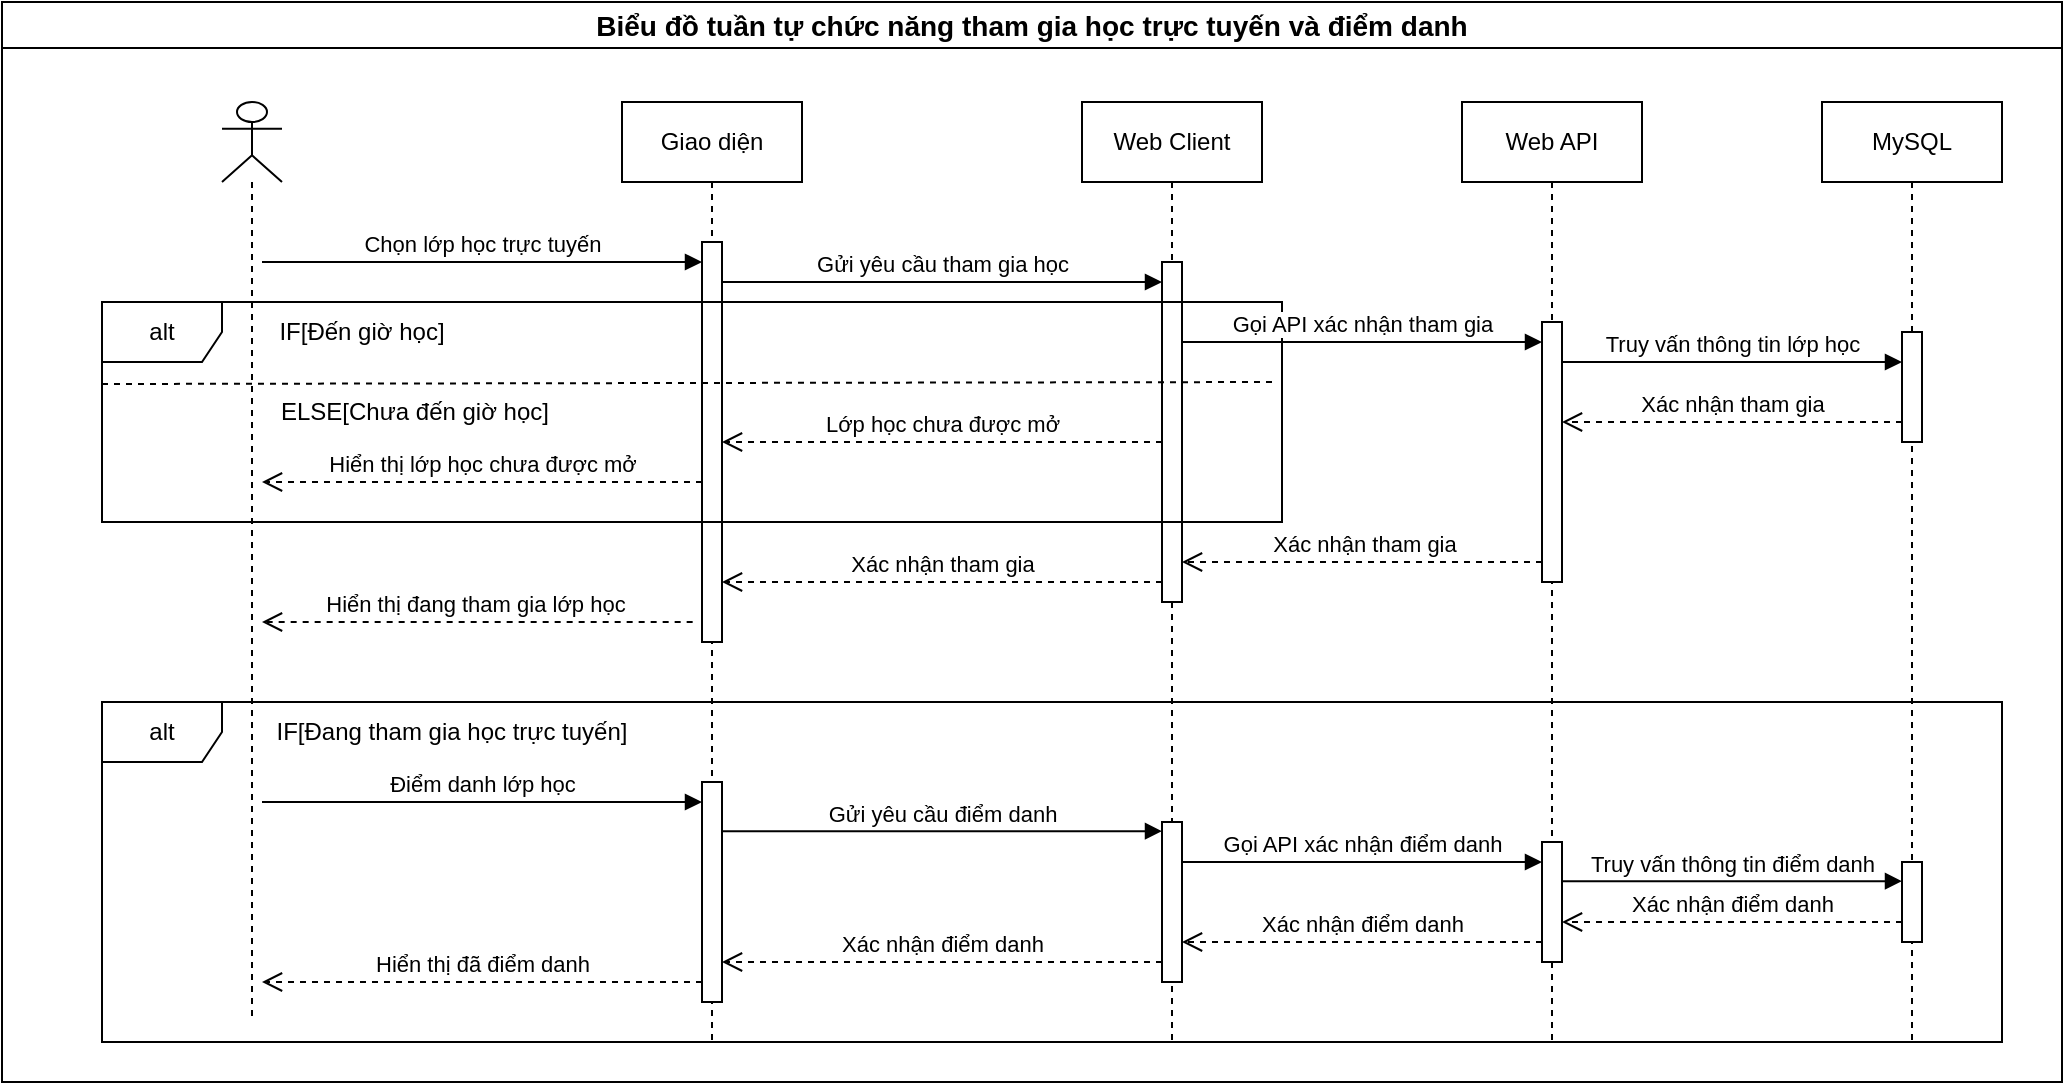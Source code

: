 <mxfile version="27.0.5">
  <diagram name="Page-1" id="NlkOOdvJPG90Fjqbx43h">
    <mxGraphModel dx="1418" dy="798" grid="1" gridSize="10" guides="1" tooltips="1" connect="1" arrows="1" fold="1" page="1" pageScale="1" pageWidth="850" pageHeight="1100" math="0" shadow="0">
      <root>
        <mxCell id="0" />
        <mxCell id="1" parent="0" />
        <mxCell id="u-TCg4TcN6hPaezil_v8-1" value="Biểu đồ tuần tự chức năng tham gia học trực tuyến và điểm danh" style="swimlane;whiteSpace=wrap;html=1;startSize=23;fontSize=14;" vertex="1" parent="1">
          <mxGeometry x="20" y="260" width="1030" height="540" as="geometry" />
        </mxCell>
        <mxCell id="u-TCg4TcN6hPaezil_v8-2" value="" style="shape=umlLifeline;perimeter=lifelinePerimeter;whiteSpace=wrap;html=1;container=1;dropTarget=0;collapsible=0;recursiveResize=0;outlineConnect=0;portConstraint=eastwest;newEdgeStyle={&quot;curved&quot;:0,&quot;rounded&quot;:0};participant=umlActor;" vertex="1" parent="u-TCg4TcN6hPaezil_v8-1">
          <mxGeometry x="110" y="50" width="30" height="460" as="geometry" />
        </mxCell>
        <mxCell id="u-TCg4TcN6hPaezil_v8-3" value="Giao diện" style="shape=umlLifeline;perimeter=lifelinePerimeter;whiteSpace=wrap;html=1;container=1;dropTarget=0;collapsible=0;recursiveResize=0;outlineConnect=0;portConstraint=eastwest;newEdgeStyle={&quot;curved&quot;:0,&quot;rounded&quot;:0};" vertex="1" parent="u-TCg4TcN6hPaezil_v8-1">
          <mxGeometry x="310" y="50" width="90" height="470" as="geometry" />
        </mxCell>
        <mxCell id="u-TCg4TcN6hPaezil_v8-4" value="" style="html=1;points=[[0,0,0,0,5],[0,1,0,0,-5],[1,0,0,0,5],[1,1,0,0,-5]];perimeter=orthogonalPerimeter;outlineConnect=0;targetShapes=umlLifeline;portConstraint=eastwest;newEdgeStyle={&quot;curved&quot;:0,&quot;rounded&quot;:0};" vertex="1" parent="u-TCg4TcN6hPaezil_v8-3">
          <mxGeometry x="40" y="70" width="10" height="200" as="geometry" />
        </mxCell>
        <mxCell id="u-TCg4TcN6hPaezil_v8-45" value="" style="html=1;points=[[0,0,0,0,5],[0,1,0,0,-5],[1,0,0,0,5],[1,1,0,0,-5]];perimeter=orthogonalPerimeter;outlineConnect=0;targetShapes=umlLifeline;portConstraint=eastwest;newEdgeStyle={&quot;curved&quot;:0,&quot;rounded&quot;:0};" vertex="1" parent="u-TCg4TcN6hPaezil_v8-3">
          <mxGeometry x="40" y="340" width="10" height="110" as="geometry" />
        </mxCell>
        <mxCell id="u-TCg4TcN6hPaezil_v8-6" value="Web Client" style="shape=umlLifeline;perimeter=lifelinePerimeter;whiteSpace=wrap;html=1;container=1;dropTarget=0;collapsible=0;recursiveResize=0;outlineConnect=0;portConstraint=eastwest;newEdgeStyle={&quot;curved&quot;:0,&quot;rounded&quot;:0};" vertex="1" parent="u-TCg4TcN6hPaezil_v8-1">
          <mxGeometry x="540" y="50" width="90" height="470" as="geometry" />
        </mxCell>
        <mxCell id="u-TCg4TcN6hPaezil_v8-7" value="&lt;span style=&quot;color: rgba(0, 0, 0, 0); font-family: monospace; font-size: 0px; text-align: start;&quot;&gt;%3CmxGraphModel%3E%3Croot%3E%3CmxCell%20id%3D%220%22%2F%3E%3CmxCell%20id%3D%221%22%20parent%3D%220%22%2F%3E%3CmxCell%20id%3D%222%22%20value%3D%22G%E1%BB%8Di%20API%20t%C3%ACm%20ki%E1%BA%BFm%20d%E1%BB%AF%20li%E1%BB%87u%22%20style%3D%22html%3D1%3BverticalAlign%3Dbottom%3BendArrow%3Dblock%3Bcurved%3D0%3Brounded%3D0%3B%22%20edge%3D%221%22%20parent%3D%221%22%3E%3CmxGeometry%20width%3D%2280%22%20relative%3D%221%22%20as%3D%22geometry%22%3E%3CmxPoint%20x%3D%22360%22%20y%3D%22730%22%20as%3D%22sourcePoint%22%2F%3E%3CmxPoint%20x%3D%22580%22%20y%3D%22730%22%20as%3D%22targetPoint%22%2F%3E%3C%2FmxGeometry%3E%3C%2FmxCell%3E%3C%2Froot%3E%3C%2FmxGraphModel%3E&lt;/span&gt;" style="html=1;points=[[0,0,0,0,5],[0,1,0,0,-5],[1,0,0,0,5],[1,1,0,0,-5]];perimeter=orthogonalPerimeter;outlineConnect=0;targetShapes=umlLifeline;portConstraint=eastwest;newEdgeStyle={&quot;curved&quot;:0,&quot;rounded&quot;:0};" vertex="1" parent="u-TCg4TcN6hPaezil_v8-6">
          <mxGeometry x="40" y="80" width="10" height="170" as="geometry" />
        </mxCell>
        <mxCell id="u-TCg4TcN6hPaezil_v8-54" value="" style="html=1;points=[[0,0,0,0,5],[0,1,0,0,-5],[1,0,0,0,5],[1,1,0,0,-5]];perimeter=orthogonalPerimeter;outlineConnect=0;targetShapes=umlLifeline;portConstraint=eastwest;newEdgeStyle={&quot;curved&quot;:0,&quot;rounded&quot;:0};" vertex="1" parent="u-TCg4TcN6hPaezil_v8-6">
          <mxGeometry x="40" y="360" width="10" height="80" as="geometry" />
        </mxCell>
        <mxCell id="u-TCg4TcN6hPaezil_v8-9" value="Web API" style="shape=umlLifeline;perimeter=lifelinePerimeter;whiteSpace=wrap;html=1;container=1;dropTarget=0;collapsible=0;recursiveResize=0;outlineConnect=0;portConstraint=eastwest;newEdgeStyle={&quot;curved&quot;:0,&quot;rounded&quot;:0};" vertex="1" parent="u-TCg4TcN6hPaezil_v8-1">
          <mxGeometry x="730" y="50" width="90" height="470" as="geometry" />
        </mxCell>
        <mxCell id="u-TCg4TcN6hPaezil_v8-10" value="" style="html=1;points=[[0,0,0,0,5],[0,1,0,0,-5],[1,0,0,0,5],[1,1,0,0,-5]];perimeter=orthogonalPerimeter;outlineConnect=0;targetShapes=umlLifeline;portConstraint=eastwest;newEdgeStyle={&quot;curved&quot;:0,&quot;rounded&quot;:0};" vertex="1" parent="u-TCg4TcN6hPaezil_v8-9">
          <mxGeometry x="40" y="110" width="10" height="130" as="geometry" />
        </mxCell>
        <mxCell id="u-TCg4TcN6hPaezil_v8-12" value="Chọn lớp học trực tuyến" style="html=1;verticalAlign=bottom;endArrow=block;curved=0;rounded=0;" edge="1" parent="u-TCg4TcN6hPaezil_v8-1">
          <mxGeometry width="80" relative="1" as="geometry">
            <mxPoint x="130" y="130" as="sourcePoint" />
            <mxPoint x="350" y="130" as="targetPoint" />
          </mxGeometry>
        </mxCell>
        <mxCell id="u-TCg4TcN6hPaezil_v8-13" value="Gửi yêu cầu tham gia học" style="html=1;verticalAlign=bottom;endArrow=block;curved=0;rounded=0;" edge="1" parent="u-TCg4TcN6hPaezil_v8-1">
          <mxGeometry width="80" relative="1" as="geometry">
            <mxPoint x="360" y="140" as="sourcePoint" />
            <mxPoint x="580" y="140" as="targetPoint" />
          </mxGeometry>
        </mxCell>
        <mxCell id="u-TCg4TcN6hPaezil_v8-15" value="MySQL" style="shape=umlLifeline;perimeter=lifelinePerimeter;whiteSpace=wrap;html=1;container=1;dropTarget=0;collapsible=0;recursiveResize=0;outlineConnect=0;portConstraint=eastwest;newEdgeStyle={&quot;curved&quot;:0,&quot;rounded&quot;:0};" vertex="1" parent="u-TCg4TcN6hPaezil_v8-1">
          <mxGeometry x="910" y="50" width="90" height="470" as="geometry" />
        </mxCell>
        <mxCell id="u-TCg4TcN6hPaezil_v8-16" value="" style="html=1;points=[[0,0,0,0,5],[0,1,0,0,-5],[1,0,0,0,5],[1,1,0,0,-5]];perimeter=orthogonalPerimeter;outlineConnect=0;targetShapes=umlLifeline;portConstraint=eastwest;newEdgeStyle={&quot;curved&quot;:0,&quot;rounded&quot;:0};" vertex="1" parent="u-TCg4TcN6hPaezil_v8-15">
          <mxGeometry x="40" y="115" width="10" height="55" as="geometry" />
        </mxCell>
        <mxCell id="u-TCg4TcN6hPaezil_v8-18" value="Truy vấn thông tin lớp học" style="html=1;verticalAlign=bottom;endArrow=block;curved=0;rounded=0;" edge="1" parent="u-TCg4TcN6hPaezil_v8-1">
          <mxGeometry width="80" relative="1" as="geometry">
            <mxPoint x="780" y="180" as="sourcePoint" />
            <mxPoint x="950" y="180" as="targetPoint" />
          </mxGeometry>
        </mxCell>
        <mxCell id="u-TCg4TcN6hPaezil_v8-19" value="Xác nhận tham gia" style="html=1;verticalAlign=bottom;endArrow=open;dashed=1;endSize=8;curved=0;rounded=0;" edge="1" parent="u-TCg4TcN6hPaezil_v8-1">
          <mxGeometry relative="1" as="geometry">
            <mxPoint x="950" y="210" as="sourcePoint" />
            <mxPoint x="780.0" y="210" as="targetPoint" />
          </mxGeometry>
        </mxCell>
        <mxCell id="u-TCg4TcN6hPaezil_v8-20" value="Xác nhận tham gia" style="html=1;verticalAlign=bottom;endArrow=open;dashed=1;endSize=8;curved=0;rounded=0;" edge="1" parent="u-TCg4TcN6hPaezil_v8-1">
          <mxGeometry x="-0.004" relative="1" as="geometry">
            <mxPoint x="770" y="280" as="sourcePoint" />
            <mxPoint x="590.0" y="280" as="targetPoint" />
            <mxPoint as="offset" />
          </mxGeometry>
        </mxCell>
        <mxCell id="u-TCg4TcN6hPaezil_v8-21" value="Xác nhận tham gia" style="html=1;verticalAlign=bottom;endArrow=open;dashed=1;endSize=8;curved=0;rounded=0;" edge="1" parent="u-TCg4TcN6hPaezil_v8-1">
          <mxGeometry x="0.003" relative="1" as="geometry">
            <mxPoint x="580" y="290" as="sourcePoint" />
            <mxPoint x="360" y="290" as="targetPoint" />
            <mxPoint as="offset" />
          </mxGeometry>
        </mxCell>
        <mxCell id="u-TCg4TcN6hPaezil_v8-22" value="Hiển thị đang tham gia lớp học&amp;nbsp;" style="html=1;verticalAlign=bottom;endArrow=open;dashed=1;endSize=8;curved=0;rounded=0;" edge="1" parent="u-TCg4TcN6hPaezil_v8-1">
          <mxGeometry x="-0.002" relative="1" as="geometry">
            <mxPoint x="345.33" y="310" as="sourcePoint" />
            <mxPoint x="130" y="310" as="targetPoint" />
            <mxPoint as="offset" />
          </mxGeometry>
        </mxCell>
        <mxCell id="u-TCg4TcN6hPaezil_v8-27" value="alt" style="shape=umlFrame;whiteSpace=wrap;html=1;pointerEvents=0;" vertex="1" parent="u-TCg4TcN6hPaezil_v8-1">
          <mxGeometry x="50" y="150" width="590" height="110" as="geometry" />
        </mxCell>
        <mxCell id="u-TCg4TcN6hPaezil_v8-28" value="" style="endArrow=none;dashed=1;html=1;rounded=0;entryX=0.994;entryY=0.498;entryDx=0;entryDy=0;entryPerimeter=0;exitX=0.001;exitY=0.503;exitDx=0;exitDy=0;exitPerimeter=0;" edge="1" parent="u-TCg4TcN6hPaezil_v8-1">
          <mxGeometry width="50" height="50" relative="1" as="geometry">
            <mxPoint x="50.0" y="191.0" as="sourcePoint" />
            <mxPoint x="635.87" y="190.0" as="targetPoint" />
          </mxGeometry>
        </mxCell>
        <mxCell id="u-TCg4TcN6hPaezil_v8-29" value="IF[Đến giờ học]" style="text;html=1;align=center;verticalAlign=middle;whiteSpace=wrap;rounded=0;" vertex="1" parent="u-TCg4TcN6hPaezil_v8-1">
          <mxGeometry x="130" y="140" width="100" height="50" as="geometry" />
        </mxCell>
        <mxCell id="u-TCg4TcN6hPaezil_v8-32" value="ELSE[Chưa đến giờ học]" style="text;html=1;align=center;verticalAlign=middle;whiteSpace=wrap;rounded=0;" vertex="1" parent="u-TCg4TcN6hPaezil_v8-1">
          <mxGeometry x="130" y="190" width="153" height="30" as="geometry" />
        </mxCell>
        <mxCell id="u-TCg4TcN6hPaezil_v8-14" value="Gọi API xác nhận tham gia" style="html=1;verticalAlign=bottom;endArrow=block;curved=0;rounded=0;" edge="1" parent="u-TCg4TcN6hPaezil_v8-1">
          <mxGeometry width="80" relative="1" as="geometry">
            <mxPoint x="590" y="170.0" as="sourcePoint" />
            <mxPoint x="770.0" y="170.0" as="targetPoint" />
          </mxGeometry>
        </mxCell>
        <mxCell id="u-TCg4TcN6hPaezil_v8-41" value="Lớp học chưa được mở" style="html=1;verticalAlign=bottom;endArrow=open;dashed=1;endSize=8;curved=0;rounded=0;" edge="1" parent="u-TCg4TcN6hPaezil_v8-1">
          <mxGeometry x="0.003" relative="1" as="geometry">
            <mxPoint x="580" y="220" as="sourcePoint" />
            <mxPoint x="360" y="220" as="targetPoint" />
            <mxPoint as="offset" />
          </mxGeometry>
        </mxCell>
        <mxCell id="u-TCg4TcN6hPaezil_v8-42" value="Hiển thị lớp học chưa được mở" style="html=1;verticalAlign=bottom;endArrow=open;dashed=1;endSize=8;curved=0;rounded=0;" edge="1" parent="u-TCg4TcN6hPaezil_v8-1">
          <mxGeometry x="0.003" relative="1" as="geometry">
            <mxPoint x="350" y="240" as="sourcePoint" />
            <mxPoint x="130" y="240" as="targetPoint" />
            <mxPoint as="offset" />
          </mxGeometry>
        </mxCell>
        <mxCell id="u-TCg4TcN6hPaezil_v8-43" value="alt" style="shape=umlFrame;whiteSpace=wrap;html=1;pointerEvents=0;" vertex="1" parent="u-TCg4TcN6hPaezil_v8-1">
          <mxGeometry x="50" y="350" width="950" height="170" as="geometry" />
        </mxCell>
        <mxCell id="u-TCg4TcN6hPaezil_v8-44" value="IF[Đang tham gia học trực tuyến]" style="text;html=1;align=center;verticalAlign=middle;whiteSpace=wrap;rounded=0;" vertex="1" parent="u-TCg4TcN6hPaezil_v8-1">
          <mxGeometry x="120" y="340" width="210" height="50" as="geometry" />
        </mxCell>
        <mxCell id="u-TCg4TcN6hPaezil_v8-48" value="Điểm danh lớp học" style="html=1;verticalAlign=bottom;endArrow=block;curved=0;rounded=0;" edge="1" parent="u-TCg4TcN6hPaezil_v8-1">
          <mxGeometry width="80" relative="1" as="geometry">
            <mxPoint x="130" y="400" as="sourcePoint" />
            <mxPoint x="350" y="400" as="targetPoint" />
          </mxGeometry>
        </mxCell>
        <mxCell id="u-TCg4TcN6hPaezil_v8-50" value="Gửi yêu cầu điểm danh" style="html=1;verticalAlign=bottom;endArrow=block;curved=0;rounded=0;" edge="1" parent="u-TCg4TcN6hPaezil_v8-1">
          <mxGeometry width="80" relative="1" as="geometry">
            <mxPoint x="360" y="414.58" as="sourcePoint" />
            <mxPoint x="580" y="414.58" as="targetPoint" />
          </mxGeometry>
        </mxCell>
        <mxCell id="u-TCg4TcN6hPaezil_v8-52" value="Gọi API xác nhận điểm danh" style="html=1;verticalAlign=bottom;endArrow=block;curved=0;rounded=0;" edge="1" parent="u-TCg4TcN6hPaezil_v8-1">
          <mxGeometry width="80" relative="1" as="geometry">
            <mxPoint x="590" y="430" as="sourcePoint" />
            <mxPoint x="770.0" y="430" as="targetPoint" />
          </mxGeometry>
        </mxCell>
        <mxCell id="u-TCg4TcN6hPaezil_v8-53" value="" style="html=1;points=[[0,0,0,0,5],[0,1,0,0,-5],[1,0,0,0,5],[1,1,0,0,-5]];perimeter=orthogonalPerimeter;outlineConnect=0;targetShapes=umlLifeline;portConstraint=eastwest;newEdgeStyle={&quot;curved&quot;:0,&quot;rounded&quot;:0};" vertex="1" parent="u-TCg4TcN6hPaezil_v8-1">
          <mxGeometry x="950" y="430" width="10" height="40" as="geometry" />
        </mxCell>
        <mxCell id="u-TCg4TcN6hPaezil_v8-55" value="Truy vấn thông tin điểm danh" style="html=1;verticalAlign=bottom;endArrow=block;curved=0;rounded=0;" edge="1" parent="u-TCg4TcN6hPaezil_v8-1">
          <mxGeometry width="80" relative="1" as="geometry">
            <mxPoint x="780" y="439.58" as="sourcePoint" />
            <mxPoint x="950" y="439.58" as="targetPoint" />
          </mxGeometry>
        </mxCell>
        <mxCell id="u-TCg4TcN6hPaezil_v8-56" value="Xác nhận điểm danh" style="html=1;verticalAlign=bottom;endArrow=open;dashed=1;endSize=8;curved=0;rounded=0;" edge="1" parent="u-TCg4TcN6hPaezil_v8-1">
          <mxGeometry relative="1" as="geometry">
            <mxPoint x="950" y="460" as="sourcePoint" />
            <mxPoint x="780.0" y="460" as="targetPoint" />
          </mxGeometry>
        </mxCell>
        <mxCell id="u-TCg4TcN6hPaezil_v8-58" value="" style="html=1;points=[[0,0,0,0,5],[0,1,0,0,-5],[1,0,0,0,5],[1,1,0,0,-5]];perimeter=orthogonalPerimeter;outlineConnect=0;targetShapes=umlLifeline;portConstraint=eastwest;newEdgeStyle={&quot;curved&quot;:0,&quot;rounded&quot;:0};" vertex="1" parent="u-TCg4TcN6hPaezil_v8-1">
          <mxGeometry x="770" y="420" width="10" height="60" as="geometry" />
        </mxCell>
        <mxCell id="u-TCg4TcN6hPaezil_v8-59" value="Xác nhận điểm danh" style="html=1;verticalAlign=bottom;endArrow=open;dashed=1;endSize=8;curved=0;rounded=0;" edge="1" parent="u-TCg4TcN6hPaezil_v8-1" source="u-TCg4TcN6hPaezil_v8-58">
          <mxGeometry relative="1" as="geometry">
            <mxPoint x="760" y="470" as="sourcePoint" />
            <mxPoint x="590.0" y="470" as="targetPoint" />
          </mxGeometry>
        </mxCell>
        <mxCell id="u-TCg4TcN6hPaezil_v8-60" value="Xác nhận điểm danh" style="html=1;verticalAlign=bottom;endArrow=open;dashed=1;endSize=8;curved=0;rounded=0;" edge="1" parent="u-TCg4TcN6hPaezil_v8-1">
          <mxGeometry x="0.003" relative="1" as="geometry">
            <mxPoint x="580" y="480" as="sourcePoint" />
            <mxPoint x="360" y="480" as="targetPoint" />
            <mxPoint as="offset" />
          </mxGeometry>
        </mxCell>
        <mxCell id="u-TCg4TcN6hPaezil_v8-61" value="Hiển thị đã điểm danh" style="html=1;verticalAlign=bottom;endArrow=open;dashed=1;endSize=8;curved=0;rounded=0;" edge="1" parent="u-TCg4TcN6hPaezil_v8-1">
          <mxGeometry x="0.003" relative="1" as="geometry">
            <mxPoint x="350" y="490" as="sourcePoint" />
            <mxPoint x="130" y="490" as="targetPoint" />
            <mxPoint as="offset" />
          </mxGeometry>
        </mxCell>
      </root>
    </mxGraphModel>
  </diagram>
</mxfile>
